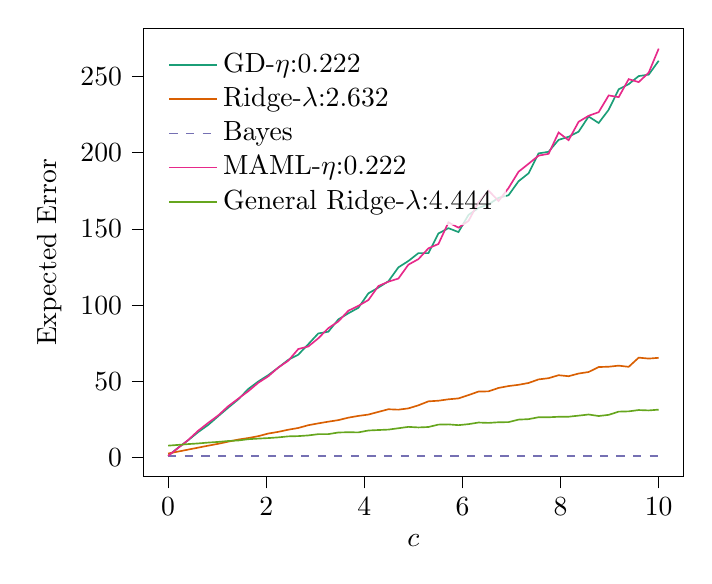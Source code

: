 % This file was created with tikzplotlib v0.10.1.
\begin{tikzpicture}

\definecolor{chocolate217952}{RGB}{217,95,2}
\definecolor{darkcyan27158119}{RGB}{27,158,119}
\definecolor{darkgray176}{RGB}{176,176,176}
\definecolor{deeppink23141138}{RGB}{231,41,138}
\definecolor{lightslategray117112179}{RGB}{117,112,179}
\definecolor{olivedrab10216630}{RGB}{102,166,30}

\begin{axis}[
legend cell align={left},
legend style={
  fill opacity=0.8,
  draw opacity=1,
  text opacity=1,
  at={(0.03,0.97)},
  anchor=north west,
  draw=none
},
tick align=outside,
tick pos=left,
x grid style={darkgray176},
xlabel={\(\displaystyle c\)},
xmin=-0.5, xmax=10.5,
xtick style={color=black},
y grid style={darkgray176},
ylabel={Expected Error},
ymin=-12.363, ymax=281.628,
ytick style={color=black}
]
\addplot [semithick, darkcyan27158119]
table {%
0 1.201
0.204 6.542
0.408 11.409
0.612 16.773
0.816 21.459
1.02 27.174
1.224 32.778
1.429 38.211
1.633 45.028
1.837 49.973
2.041 54.15
2.245 59.064
2.449 64.191
2.653 67.553
2.857 74.436
3.061 81.486
3.265 82.602
3.469 90.666
3.673 94.666
3.878 98.296
4.082 107.773
4.286 111.543
4.49 115.685
4.694 124.814
4.898 128.997
5.102 134.148
5.306 134.124
5.51 147.044
5.714 150.508
5.918 147.962
6.122 159.175
6.327 163.771
6.531 166.112
6.735 170.404
6.939 172.101
7.143 181.283
7.347 186.494
7.551 199.536
7.755 200.615
7.959 208.416
8.163 210.45
8.367 213.763
8.571 223.746
8.776 219.466
8.98 228.155
9.184 241.561
9.388 244.956
9.592 250.239
9.796 251.189
10 260.303
};
\addlegendentry{GD-$\eta$:0.222}
\addplot [semithick, chocolate217952]
table {%
0 2.714
0.204 4.018
0.408 5.309
0.612 6.591
0.816 7.883
1.02 9.101
1.224 10.51
1.429 11.893
1.633 12.893
1.837 14.115
2.041 15.84
2.245 16.941
2.449 18.348
2.653 19.491
2.857 21.304
3.061 22.51
3.265 23.622
3.469 24.632
3.673 26.251
3.878 27.4
4.082 28.281
4.286 30.028
4.49 31.77
4.694 31.489
4.898 32.343
5.102 34.354
5.306 36.952
5.51 37.365
5.714 38.289
5.918 38.879
6.122 41.028
6.327 43.37
6.531 43.495
6.735 45.744
6.939 46.975
7.143 47.801
7.347 49.004
7.551 51.338
7.755 52.141
7.959 54.096
8.163 53.438
8.367 55.183
8.571 56.193
8.776 59.449
8.98 59.658
9.184 60.358
9.388 59.583
9.592 65.619
9.796 64.988
10 65.497
};
\addlegendentry{Ridge-$\lambda$:2.632}
\addplot [semithick, lightslategray117112179, dashed]
table {%
0 1.0
0.204 1.0
0.408 1.0
0.612 1.0
0.816 1.0
1.02 1.0
1.224 1.0
1.429 1.0
1.633 1.0
1.837 1.0
2.041 1.0
2.245 1.0
2.449 1.0
2.653 1.0
2.857 1.0
3.061 1.0
3.265 1.0
3.469 1.0
3.673 1.0
3.878 1.0
4.082 1.0
4.286 1.0
4.49 1.0
4.694 1.0
4.898 1.0
5.102 1.0
5.306 1.0
5.51 1.0
5.714 1.0
5.918 1.0
6.122 1.0
6.327 1.0
6.531 1.0
6.735 1.0
6.939 1.0
7.143 1.0
7.347 1.0
7.551 1.0
7.755 1.0
7.959 1.0
8.163 1.0
8.367 1.0
8.571 1.0
8.776 1.0
8.98 1.0
9.184 1.0
9.388 1.0
9.592 1.0
9.796 1.0
10 1.0
};
\addlegendentry{Bayes}
\addplot [semithick, deeppink23141138]
table {%
0 1.206
0.204 6.371
0.408 11.582
0.612 17.658
0.816 22.832
1.02 27.698
1.224 33.741
1.429 38.689
1.633 43.586
1.837 49.111
2.041 53.364
2.245 59.118
2.449 63.589
2.653 71.254
2.857 72.93
3.061 78.271
3.265 84.929
3.469 89.31
3.673 96.359
3.878 99.582
4.082 103.379
4.286 112.56
4.49 115.423
4.694 117.478
4.898 126.587
5.102 130.215
5.306 137.306
5.51 140.141
5.714 154.332
5.918 150.852
6.122 155.251
6.327 167.436
6.531 175.183
6.735 168.345
6.939 176.847
7.143 187.516
7.347 192.751
7.551 198.082
7.755 199.262
7.959 213.234
8.163 208.197
8.367 220.267
8.571 224.205
8.776 226.573
8.98 237.567
9.184 236.431
9.388 248.233
9.592 246.293
9.796 252.483
10 268.265
};
\addlegendentry{MAML-$\eta$:0.222}
\addplot [semithick, olivedrab10216630]
table {%
0 7.904
0.204 8.387
0.408 8.928
0.612 9.346
0.816 9.917
1.02 10.351
1.224 10.946
1.429 11.284
1.633 12.128
1.837 12.524
2.041 12.866
2.245 13.322
2.449 13.993
2.653 14.152
2.857 14.606
3.061 15.426
3.265 15.458
3.469 16.524
3.673 16.702
3.878 16.587
4.082 17.836
4.286 18.144
4.49 18.426
4.694 19.31
4.898 20.218
5.102 19.84
5.306 20.125
5.51 21.702
5.714 21.831
5.918 21.343
6.122 21.993
6.327 23.056
6.531 22.816
6.735 23.24
6.939 23.332
7.143 24.981
7.347 25.272
7.551 26.532
7.755 26.513
7.959 26.829
8.163 26.869
8.367 27.576
8.571 28.32
8.776 27.332
8.98 28.088
9.184 30.202
9.388 30.382
9.592 31.244
9.796 30.999
10 31.512
};
\addlegendentry{General Ridge-$\lambda$:4.444}
\end{axis}

\end{tikzpicture}
